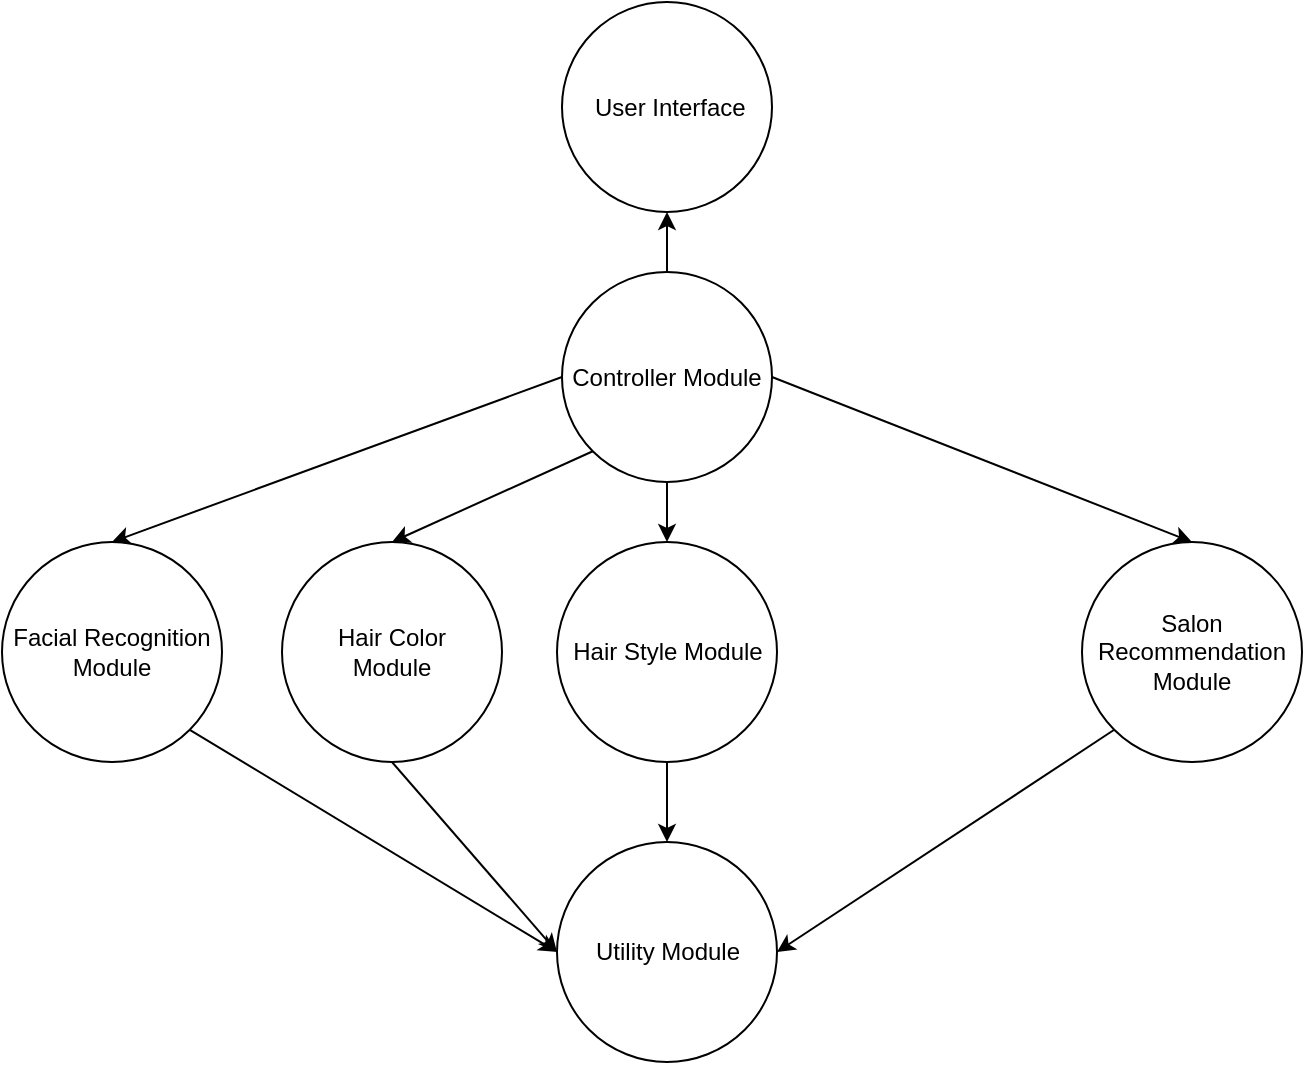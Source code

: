 <mxfile version="13.7.9" type="device"><diagram id="8WlfuC2lEebya6pytyA_" name="Page-1"><mxGraphModel dx="1106" dy="748" grid="1" gridSize="10" guides="1" tooltips="1" connect="1" arrows="1" fold="1" page="1" pageScale="1" pageWidth="850" pageHeight="1100" math="0" shadow="0"><root><mxCell id="0"/><mxCell id="1" parent="0"/><mxCell id="I0zHlb5luyn2WdvUC2Bg-1" value="&amp;nbsp;User Interface" style="ellipse;whiteSpace=wrap;html=1;aspect=fixed;" vertex="1" parent="1"><mxGeometry x="330" y="20" width="105" height="105" as="geometry"/></mxCell><mxCell id="I0zHlb5luyn2WdvUC2Bg-21" style="edgeStyle=none;rounded=0;orthogonalLoop=1;jettySize=auto;html=1;exitX=0;exitY=1;exitDx=0;exitDy=0;entryX=1;entryY=0.5;entryDx=0;entryDy=0;" edge="1" parent="1" source="I0zHlb5luyn2WdvUC2Bg-5" target="I0zHlb5luyn2WdvUC2Bg-16"><mxGeometry relative="1" as="geometry"/></mxCell><mxCell id="I0zHlb5luyn2WdvUC2Bg-5" value="Salon Recommendation Module" style="ellipse;whiteSpace=wrap;html=1;aspect=fixed;" vertex="1" parent="1"><mxGeometry x="590" y="290" width="110" height="110" as="geometry"/></mxCell><mxCell id="I0zHlb5luyn2WdvUC2Bg-20" style="edgeStyle=none;rounded=0;orthogonalLoop=1;jettySize=auto;html=1;exitX=1;exitY=1;exitDx=0;exitDy=0;entryX=0;entryY=0.5;entryDx=0;entryDy=0;" edge="1" parent="1" source="I0zHlb5luyn2WdvUC2Bg-6" target="I0zHlb5luyn2WdvUC2Bg-16"><mxGeometry relative="1" as="geometry"/></mxCell><mxCell id="I0zHlb5luyn2WdvUC2Bg-6" value="Facial Recognition Module" style="ellipse;whiteSpace=wrap;html=1;aspect=fixed;" vertex="1" parent="1"><mxGeometry x="50" y="290" width="110" height="110" as="geometry"/></mxCell><mxCell id="I0zHlb5luyn2WdvUC2Bg-19" style="edgeStyle=none;rounded=0;orthogonalLoop=1;jettySize=auto;html=1;exitX=0.5;exitY=1;exitDx=0;exitDy=0;entryX=0;entryY=0.5;entryDx=0;entryDy=0;" edge="1" parent="1" source="I0zHlb5luyn2WdvUC2Bg-7" target="I0zHlb5luyn2WdvUC2Bg-16"><mxGeometry relative="1" as="geometry"/></mxCell><mxCell id="I0zHlb5luyn2WdvUC2Bg-7" value="Hair Color&lt;br&gt;Module" style="ellipse;whiteSpace=wrap;html=1;aspect=fixed;" vertex="1" parent="1"><mxGeometry x="190" y="290" width="110" height="110" as="geometry"/></mxCell><mxCell id="I0zHlb5luyn2WdvUC2Bg-18" style="edgeStyle=none;rounded=0;orthogonalLoop=1;jettySize=auto;html=1;exitX=0.5;exitY=1;exitDx=0;exitDy=0;entryX=0.5;entryY=0;entryDx=0;entryDy=0;" edge="1" parent="1" source="I0zHlb5luyn2WdvUC2Bg-8" target="I0zHlb5luyn2WdvUC2Bg-16"><mxGeometry relative="1" as="geometry"/></mxCell><mxCell id="I0zHlb5luyn2WdvUC2Bg-8" value="Hair Style Module" style="ellipse;whiteSpace=wrap;html=1;aspect=fixed;" vertex="1" parent="1"><mxGeometry x="327.5" y="290" width="110" height="110" as="geometry"/></mxCell><mxCell id="I0zHlb5luyn2WdvUC2Bg-11" style="edgeStyle=orthogonalEdgeStyle;rounded=0;orthogonalLoop=1;jettySize=auto;html=1;exitX=0.5;exitY=0;exitDx=0;exitDy=0;entryX=0.5;entryY=1;entryDx=0;entryDy=0;" edge="1" parent="1" source="I0zHlb5luyn2WdvUC2Bg-9" target="I0zHlb5luyn2WdvUC2Bg-1"><mxGeometry relative="1" as="geometry"/></mxCell><mxCell id="I0zHlb5luyn2WdvUC2Bg-12" style="rounded=0;orthogonalLoop=1;jettySize=auto;html=1;exitX=0;exitY=0.5;exitDx=0;exitDy=0;entryX=0.5;entryY=0;entryDx=0;entryDy=0;" edge="1" parent="1" source="I0zHlb5luyn2WdvUC2Bg-9" target="I0zHlb5luyn2WdvUC2Bg-6"><mxGeometry relative="1" as="geometry"/></mxCell><mxCell id="I0zHlb5luyn2WdvUC2Bg-13" style="edgeStyle=none;rounded=0;orthogonalLoop=1;jettySize=auto;html=1;exitX=0;exitY=1;exitDx=0;exitDy=0;entryX=0.5;entryY=0;entryDx=0;entryDy=0;" edge="1" parent="1" source="I0zHlb5luyn2WdvUC2Bg-9" target="I0zHlb5luyn2WdvUC2Bg-7"><mxGeometry relative="1" as="geometry"/></mxCell><mxCell id="I0zHlb5luyn2WdvUC2Bg-14" style="edgeStyle=none;rounded=0;orthogonalLoop=1;jettySize=auto;html=1;exitX=0.5;exitY=1;exitDx=0;exitDy=0;entryX=0.5;entryY=0;entryDx=0;entryDy=0;" edge="1" parent="1" source="I0zHlb5luyn2WdvUC2Bg-9" target="I0zHlb5luyn2WdvUC2Bg-8"><mxGeometry relative="1" as="geometry"/></mxCell><mxCell id="I0zHlb5luyn2WdvUC2Bg-15" style="edgeStyle=none;rounded=0;orthogonalLoop=1;jettySize=auto;html=1;exitX=1;exitY=0.5;exitDx=0;exitDy=0;entryX=0.5;entryY=0;entryDx=0;entryDy=0;" edge="1" parent="1" source="I0zHlb5luyn2WdvUC2Bg-9" target="I0zHlb5luyn2WdvUC2Bg-5"><mxGeometry relative="1" as="geometry"/></mxCell><mxCell id="I0zHlb5luyn2WdvUC2Bg-9" value="Controller Module" style="ellipse;whiteSpace=wrap;html=1;aspect=fixed;" vertex="1" parent="1"><mxGeometry x="330" y="155" width="105" height="105" as="geometry"/></mxCell><mxCell id="I0zHlb5luyn2WdvUC2Bg-16" value="Utility Module" style="ellipse;whiteSpace=wrap;html=1;aspect=fixed;" vertex="1" parent="1"><mxGeometry x="327.5" y="440" width="110" height="110" as="geometry"/></mxCell></root></mxGraphModel></diagram></mxfile>